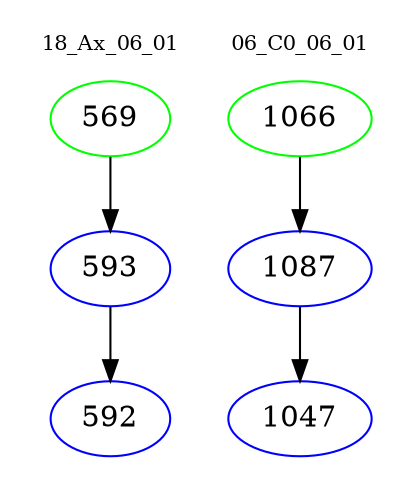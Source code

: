 digraph{
subgraph cluster_0 {
color = white
label = "18_Ax_06_01";
fontsize=10;
T0_569 [label="569", color="green"]
T0_569 -> T0_593 [color="black"]
T0_593 [label="593", color="blue"]
T0_593 -> T0_592 [color="black"]
T0_592 [label="592", color="blue"]
}
subgraph cluster_1 {
color = white
label = "06_C0_06_01";
fontsize=10;
T1_1066 [label="1066", color="green"]
T1_1066 -> T1_1087 [color="black"]
T1_1087 [label="1087", color="blue"]
T1_1087 -> T1_1047 [color="black"]
T1_1047 [label="1047", color="blue"]
}
}
